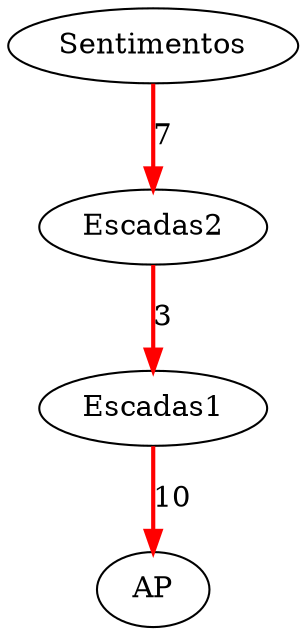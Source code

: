 digraph G {
  "Sentimentos" [label="Sentimentos"];
  "Escadas2" [label="Escadas2"];
  "Escadas1" [label="Escadas1"];
  "AP" [label="AP"];
  "Sentimentos" -> "Escadas2" [label="7", color=red, penwidth=2.0];
  "Escadas2" -> "Escadas1" [label="3", color=red, penwidth=2.0];
  "Escadas1" -> "AP" [label="10", color=red, penwidth=2.0];
}
